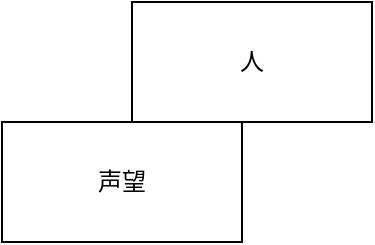 <mxfile version="23.0.2" type="github">
  <diagram name="第 1 页" id="msGF96iAS9bvji9-bfGZ">
    <mxGraphModel dx="989" dy="514" grid="0" gridSize="10" guides="1" tooltips="1" connect="1" arrows="1" fold="1" page="1" pageScale="1" pageWidth="827" pageHeight="1169" math="0" shadow="0">
      <root>
        <mxCell id="0" />
        <mxCell id="1" parent="0" />
        <mxCell id="g0KuMlzQ4Tr-hMBE79pO-1" value="人" style="rounded=0;whiteSpace=wrap;html=1;" vertex="1" parent="1">
          <mxGeometry x="333" y="227" width="120" height="60" as="geometry" />
        </mxCell>
        <mxCell id="g0KuMlzQ4Tr-hMBE79pO-2" value="声望" style="rounded=0;whiteSpace=wrap;html=1;" vertex="1" parent="1">
          <mxGeometry x="268" y="287" width="120" height="60" as="geometry" />
        </mxCell>
      </root>
    </mxGraphModel>
  </diagram>
</mxfile>
